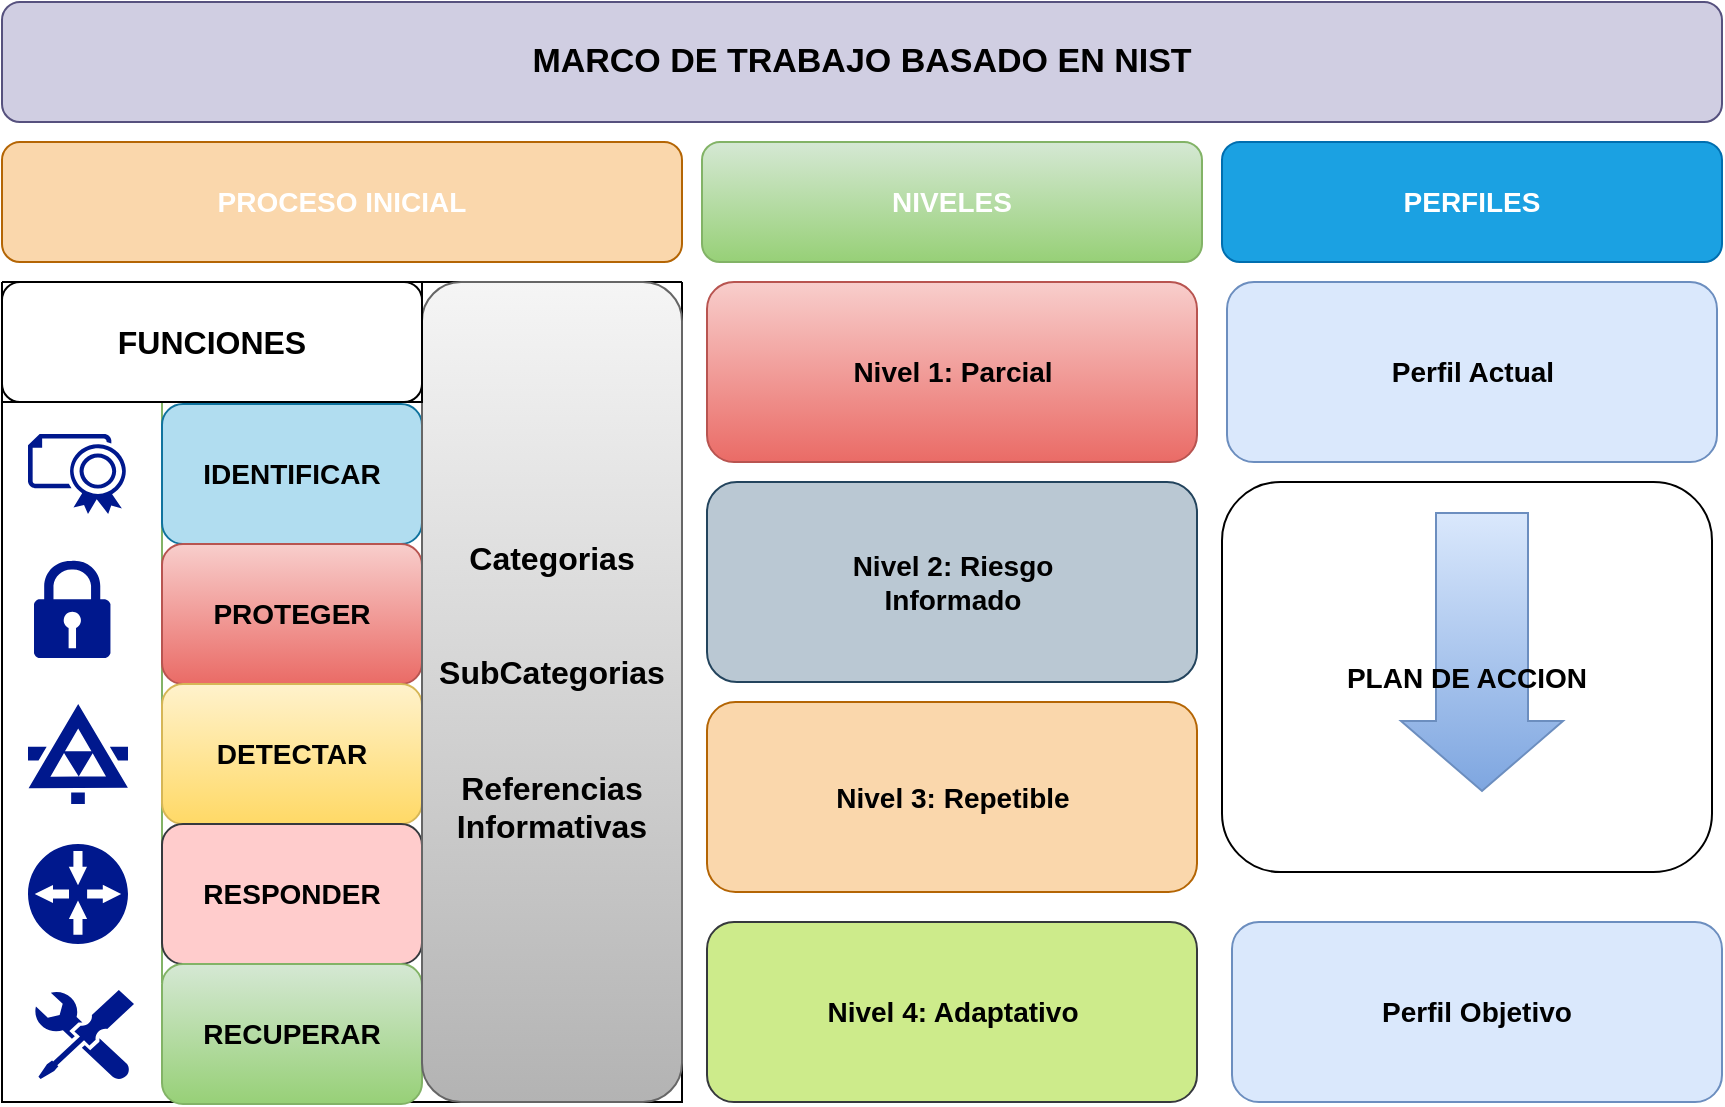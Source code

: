 <mxfile version="20.6.2" type="device"><diagram name="Page-1" id="dd472eb7-4b8b-5cd9-a60b-b15522922e76"><mxGraphModel dx="2046" dy="1196" grid="1" gridSize="10" guides="1" tooltips="1" connect="1" arrows="1" fold="1" page="1" pageScale="1" pageWidth="1100" pageHeight="850" background="none" math="0" shadow="0"><root><mxCell id="0"/><mxCell id="1" parent="0"/><mxCell id="PB7wsGnuWeVyrUM9h6Le-2" value="MARCO DE TRABAJO BASADO EN NIST" style="rounded=1;whiteSpace=wrap;html=1;fillColor=#d0cee2;strokeColor=#56517e;fontStyle=1;fontSize=17;" parent="1" vertex="1"><mxGeometry x="130" y="100" width="860" height="60" as="geometry"/></mxCell><mxCell id="PB7wsGnuWeVyrUM9h6Le-3" value="PROCESO INICIAL" style="rounded=1;whiteSpace=wrap;html=1;fillColor=#fad7ac;strokeColor=#b46504;fontStyle=1;fontSize=14;fontColor=#FFFFFF;" parent="1" vertex="1"><mxGeometry x="130" y="170" width="340" height="60" as="geometry"/></mxCell><mxCell id="PB7wsGnuWeVyrUM9h6Le-5" value="" style="swimlane;startSize=0;fontSize=14;" parent="1" vertex="1"><mxGeometry x="130" y="240" width="340" height="410" as="geometry"/></mxCell><mxCell id="PB7wsGnuWeVyrUM9h6Le-6" value="" style="swimlane;startSize=0;fontSize=14;fillColor=#d5e8d4;gradientColor=#97d077;strokeColor=#82b366;" parent="PB7wsGnuWeVyrUM9h6Le-5" vertex="1"><mxGeometry x="80" width="130" height="350" as="geometry"/></mxCell><mxCell id="PB7wsGnuWeVyrUM9h6Le-8" value="IDENTIFICAR" style="rounded=1;whiteSpace=wrap;html=1;fontSize=14;fillColor=#b1ddf0;strokeColor=#10739e;fontStyle=1" parent="PB7wsGnuWeVyrUM9h6Le-6" vertex="1"><mxGeometry y="61" width="130" height="70" as="geometry"/></mxCell><mxCell id="PB7wsGnuWeVyrUM9h6Le-9" value="PROTEGER" style="rounded=1;whiteSpace=wrap;html=1;fontSize=14;fillColor=#f8cecc;strokeColor=#b85450;fontStyle=1;gradientColor=#ea6b66;" parent="PB7wsGnuWeVyrUM9h6Le-6" vertex="1"><mxGeometry y="131" width="130" height="70" as="geometry"/></mxCell><mxCell id="PB7wsGnuWeVyrUM9h6Le-10" value="DETECTAR" style="rounded=1;whiteSpace=wrap;html=1;fontSize=14;fillColor=#fff2cc;strokeColor=#d6b656;fontStyle=1;gradientColor=#ffd966;" parent="PB7wsGnuWeVyrUM9h6Le-6" vertex="1"><mxGeometry y="201" width="130" height="70" as="geometry"/></mxCell><mxCell id="PB7wsGnuWeVyrUM9h6Le-11" value="RESPONDER" style="rounded=1;whiteSpace=wrap;html=1;fontSize=14;fillColor=#ffcccc;strokeColor=#36393d;fontStyle=1;" parent="PB7wsGnuWeVyrUM9h6Le-6" vertex="1"><mxGeometry y="271" width="130" height="70" as="geometry"/></mxCell><mxCell id="PB7wsGnuWeVyrUM9h6Le-12" value="RECUPERAR" style="rounded=1;whiteSpace=wrap;html=1;fontSize=14;fillColor=#d5e8d4;strokeColor=#82b366;fontStyle=1;gradientColor=#97d077;" parent="PB7wsGnuWeVyrUM9h6Le-6" vertex="1"><mxGeometry y="341" width="130" height="70" as="geometry"/></mxCell><mxCell id="PB7wsGnuWeVyrUM9h6Le-14" value="" style="sketch=0;aspect=fixed;pointerEvents=1;shadow=0;dashed=0;html=1;strokeColor=none;labelPosition=center;verticalLabelPosition=bottom;verticalAlign=top;align=center;fillColor=#00188D;shape=mxgraph.mscae.enterprise.lock;fontSize=14;" parent="PB7wsGnuWeVyrUM9h6Le-5" vertex="1"><mxGeometry x="16" y="139" width="38.22" height="49" as="geometry"/></mxCell><mxCell id="PB7wsGnuWeVyrUM9h6Le-15" value="" style="sketch=0;aspect=fixed;pointerEvents=1;shadow=0;dashed=0;html=1;strokeColor=none;labelPosition=center;verticalLabelPosition=bottom;verticalAlign=top;align=center;fillColor=#00188D;shape=mxgraph.mscae.enterprise.xml_web_service;fontSize=14;" parent="PB7wsGnuWeVyrUM9h6Le-5" vertex="1"><mxGeometry x="13" y="211" width="50" height="50" as="geometry"/></mxCell><mxCell id="PB7wsGnuWeVyrUM9h6Le-16" value="" style="sketch=0;aspect=fixed;pointerEvents=1;shadow=0;dashed=0;html=1;strokeColor=none;labelPosition=center;verticalLabelPosition=bottom;verticalAlign=top;align=center;fillColor=#00188D;shape=mxgraph.azure.certificate;fontSize=14;" parent="PB7wsGnuWeVyrUM9h6Le-5" vertex="1"><mxGeometry x="13" y="76" width="50" height="40" as="geometry"/></mxCell><mxCell id="PB7wsGnuWeVyrUM9h6Le-17" value="" style="sketch=0;aspect=fixed;pointerEvents=1;shadow=0;dashed=0;html=1;strokeColor=none;labelPosition=center;verticalLabelPosition=bottom;verticalAlign=top;align=center;fillColor=#00188D;shape=mxgraph.mscae.enterprise.tool;fontSize=14;" parent="PB7wsGnuWeVyrUM9h6Le-5" vertex="1"><mxGeometry x="16" y="354" width="50" height="45" as="geometry"/></mxCell><mxCell id="PB7wsGnuWeVyrUM9h6Le-18" value="" style="sketch=0;aspect=fixed;pointerEvents=1;shadow=0;dashed=0;html=1;strokeColor=none;labelPosition=center;verticalLabelPosition=bottom;verticalAlign=top;align=center;fillColor=#00188D;shape=mxgraph.mscae.enterprise.gateway;fontSize=14;" parent="PB7wsGnuWeVyrUM9h6Le-5" vertex="1"><mxGeometry x="13" y="281" width="50" height="50" as="geometry"/></mxCell><mxCell id="PB7wsGnuWeVyrUM9h6Le-21" value="Categorias&lt;br&gt;&lt;br&gt;&lt;br&gt;SubCategorias&lt;br&gt;&lt;br&gt;&lt;br&gt;Referencias&lt;br&gt;Informativas" style="rounded=1;whiteSpace=wrap;html=1;fontSize=16;fillColor=#f5f5f5;gradientColor=#b3b3b3;strokeColor=#666666;fontStyle=1" parent="PB7wsGnuWeVyrUM9h6Le-5" vertex="1"><mxGeometry x="210" width="130" height="410" as="geometry"/></mxCell><mxCell id="PB7wsGnuWeVyrUM9h6Le-19" value="" style="swimlane;startSize=0;fontSize=14;" parent="1" vertex="1"><mxGeometry x="130" y="240" width="210" height="60" as="geometry"/></mxCell><mxCell id="PB7wsGnuWeVyrUM9h6Le-20" value="FUNCIONES" style="rounded=1;whiteSpace=wrap;html=1;fontSize=16;fontStyle=1" parent="PB7wsGnuWeVyrUM9h6Le-19" vertex="1"><mxGeometry width="210" height="60" as="geometry"/></mxCell><mxCell id="PB7wsGnuWeVyrUM9h6Le-22" value="NIVELES" style="rounded=1;whiteSpace=wrap;html=1;fillColor=#d5e8d4;strokeColor=#82b366;fontStyle=1;fontSize=14;gradientColor=#97d077;fontColor=#FFFFFF;" parent="1" vertex="1"><mxGeometry x="480" y="170" width="250" height="60" as="geometry"/></mxCell><mxCell id="PB7wsGnuWeVyrUM9h6Le-23" value="Nivel 1: Parcial" style="rounded=1;whiteSpace=wrap;html=1;fontSize=14;fillColor=#f8cecc;strokeColor=#b85450;fontStyle=1;gradientColor=#ea6b66;" parent="1" vertex="1"><mxGeometry x="482.5" y="240" width="245" height="90" as="geometry"/></mxCell><mxCell id="PB7wsGnuWeVyrUM9h6Le-24" value="Nivel 2: Riesgo&lt;br&gt;Informado" style="rounded=1;whiteSpace=wrap;html=1;fontSize=14;fillColor=#bac8d3;strokeColor=#23445d;fontStyle=1;" parent="1" vertex="1"><mxGeometry x="482.5" y="340" width="245" height="100" as="geometry"/></mxCell><mxCell id="PB7wsGnuWeVyrUM9h6Le-25" value="Nivel 4: Adaptativo" style="rounded=1;whiteSpace=wrap;html=1;fontSize=14;fillColor=#cdeb8b;strokeColor=#36393d;fontStyle=1;" parent="1" vertex="1"><mxGeometry x="482.5" y="560" width="245" height="90" as="geometry"/></mxCell><mxCell id="PB7wsGnuWeVyrUM9h6Le-26" value="Nivel 3: Repetible" style="rounded=1;whiteSpace=wrap;html=1;fontSize=14;fillColor=#fad7ac;strokeColor=#b46504;fontStyle=1;" parent="1" vertex="1"><mxGeometry x="482.5" y="450" width="245" height="95" as="geometry"/></mxCell><mxCell id="PB7wsGnuWeVyrUM9h6Le-27" value="PERFILES" style="rounded=1;whiteSpace=wrap;html=1;fillColor=#1ba1e2;strokeColor=#006EAF;fontStyle=1;fontSize=14;fontColor=#ffffff;" parent="1" vertex="1"><mxGeometry x="740" y="170" width="250" height="60" as="geometry"/></mxCell><mxCell id="PB7wsGnuWeVyrUM9h6Le-28" value="Perfil Actual" style="rounded=1;whiteSpace=wrap;html=1;fontSize=14;fillColor=#dae8fc;strokeColor=#6c8ebf;fontStyle=1;" parent="1" vertex="1"><mxGeometry x="742.5" y="240" width="245" height="90" as="geometry"/></mxCell><mxCell id="PB7wsGnuWeVyrUM9h6Le-29" value="" style="shape=flexArrow;endArrow=classic;html=1;rounded=0;fontSize=16;fontColor=#FFFFFF;endWidth=34;endSize=11.33;width=46;fillColor=#dae8fc;strokeColor=#6c8ebf;gradientColor=#7ea6e0;" parent="1" edge="1"><mxGeometry width="50" height="50" relative="1" as="geometry"><mxPoint x="870" y="355" as="sourcePoint"/><mxPoint x="870" y="495" as="targetPoint"/><Array as="points"/></mxGeometry></mxCell><mxCell id="PB7wsGnuWeVyrUM9h6Le-30" value="PLAN DE ACCION" style="rounded=1;whiteSpace=wrap;html=1;fontSize=14;fontStyle=1;fillColor=none;" parent="1" vertex="1"><mxGeometry x="740" y="340" width="245" height="195" as="geometry"/></mxCell><mxCell id="PB7wsGnuWeVyrUM9h6Le-31" value="Perfil Objetivo" style="rounded=1;whiteSpace=wrap;html=1;fontSize=14;fillColor=#dae8fc;strokeColor=#6c8ebf;fontStyle=1;" parent="1" vertex="1"><mxGeometry x="745" y="560" width="245" height="90" as="geometry"/></mxCell></root></mxGraphModel></diagram></mxfile>